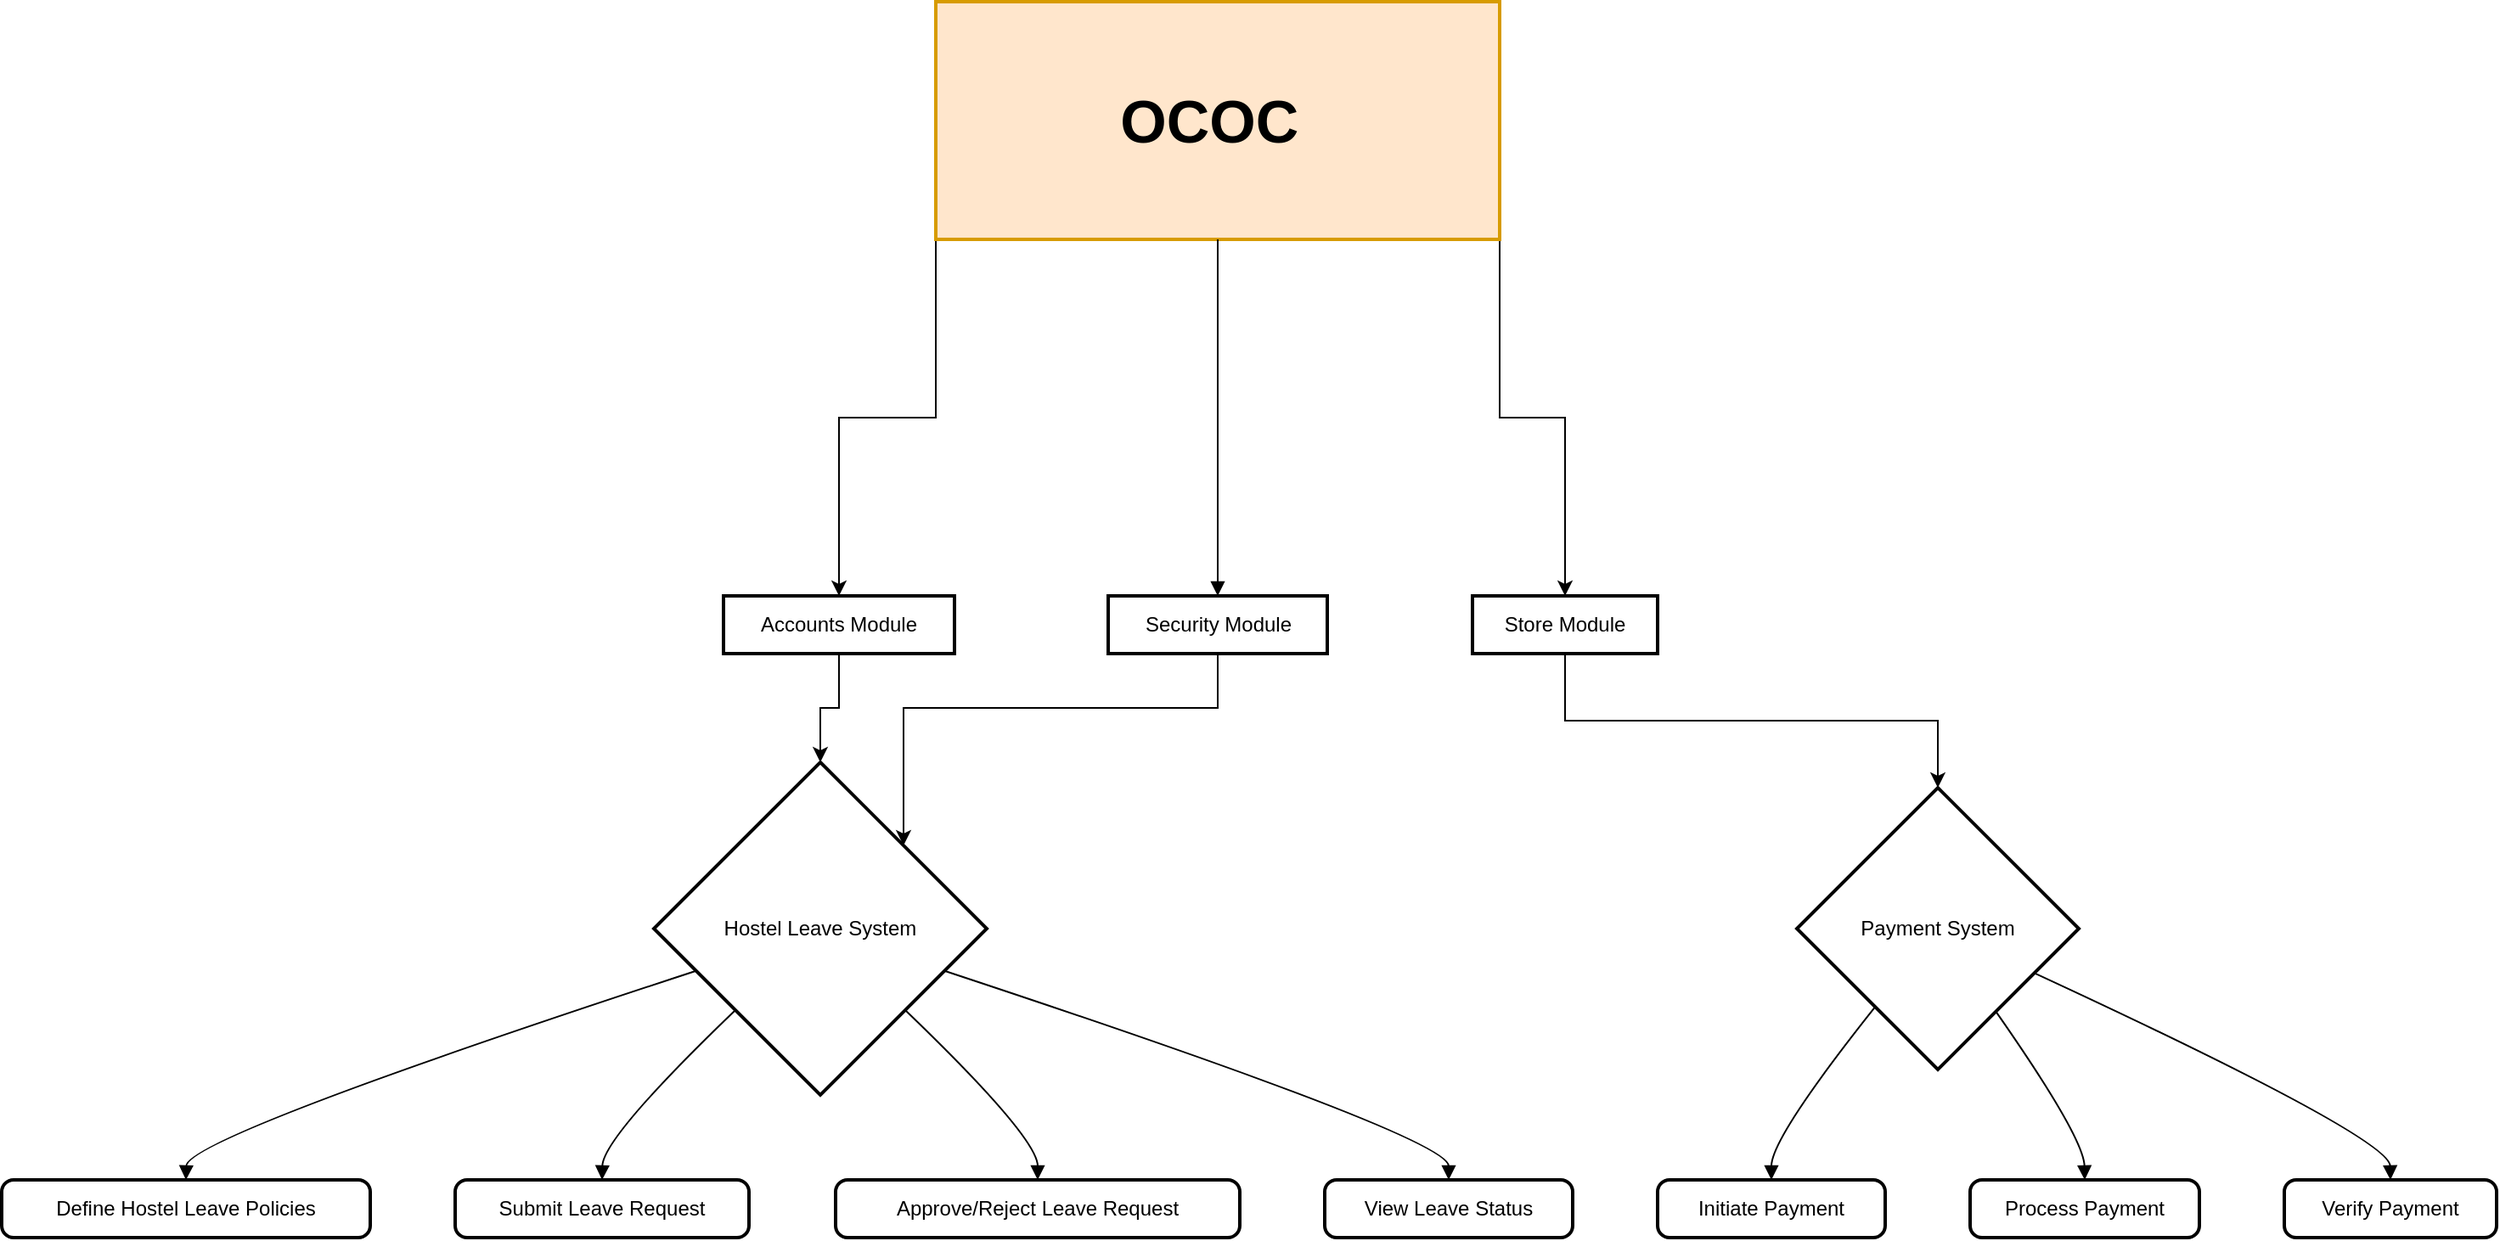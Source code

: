<mxfile version="24.6.4" type="github">
  <diagram name="Page-1" id="TxyFTd0AIJjV06XxXF0B">
    <mxGraphModel dx="3056" dy="2248" grid="1" gridSize="10" guides="1" tooltips="1" connect="1" arrows="1" fold="1" page="1" pageScale="1" pageWidth="850" pageHeight="1100" math="0" shadow="0">
      <root>
        <mxCell id="0" />
        <mxCell id="1" parent="0" />
        <mxCell id="ugKGl4crg6ub2bodnvXh-27" style="edgeStyle=orthogonalEdgeStyle;rounded=0;orthogonalLoop=1;jettySize=auto;html=1;exitX=0;exitY=1;exitDx=0;exitDy=0;entryX=0.5;entryY=0;entryDx=0;entryDy=0;" edge="1" parent="1" source="2" target="3">
          <mxGeometry relative="1" as="geometry" />
        </mxCell>
        <mxCell id="ugKGl4crg6ub2bodnvXh-28" style="edgeStyle=orthogonalEdgeStyle;rounded=0;orthogonalLoop=1;jettySize=auto;html=1;exitX=1;exitY=1;exitDx=0;exitDy=0;entryX=0.5;entryY=0;entryDx=0;entryDy=0;" edge="1" parent="1" source="2" target="5">
          <mxGeometry relative="1" as="geometry" />
        </mxCell>
        <mxCell id="2" value="OCOC " style="whiteSpace=wrap;strokeWidth=2;fontStyle=1;fillColor=#ffe6cc;strokeColor=#d79b00;fontSize=35;" parent="1" vertex="1">
          <mxGeometry x="550" y="-280" width="332" height="140" as="geometry" />
        </mxCell>
        <mxCell id="ugKGl4crg6ub2bodnvXh-29" style="edgeStyle=orthogonalEdgeStyle;rounded=0;orthogonalLoop=1;jettySize=auto;html=1;exitX=0.5;exitY=1;exitDx=0;exitDy=0;entryX=0.5;entryY=0;entryDx=0;entryDy=0;" edge="1" parent="1" source="3" target="6">
          <mxGeometry relative="1" as="geometry" />
        </mxCell>
        <mxCell id="3" value="Accounts Module" style="whiteSpace=wrap;strokeWidth=2;" parent="1" vertex="1">
          <mxGeometry x="425" y="70" width="136" height="34" as="geometry" />
        </mxCell>
        <mxCell id="ugKGl4crg6ub2bodnvXh-30" style="edgeStyle=orthogonalEdgeStyle;rounded=0;orthogonalLoop=1;jettySize=auto;html=1;exitX=0.5;exitY=1;exitDx=0;exitDy=0;entryX=1;entryY=0;entryDx=0;entryDy=0;" edge="1" parent="1" source="4" target="6">
          <mxGeometry relative="1" as="geometry" />
        </mxCell>
        <mxCell id="4" value="Security Module" style="whiteSpace=wrap;strokeWidth=2;" parent="1" vertex="1">
          <mxGeometry x="651.5" y="70" width="129" height="34" as="geometry" />
        </mxCell>
        <mxCell id="ugKGl4crg6ub2bodnvXh-31" style="edgeStyle=orthogonalEdgeStyle;rounded=0;orthogonalLoop=1;jettySize=auto;html=1;exitX=0.5;exitY=1;exitDx=0;exitDy=0;entryX=0.5;entryY=0;entryDx=0;entryDy=0;" edge="1" parent="1" source="5" target="7">
          <mxGeometry relative="1" as="geometry" />
        </mxCell>
        <mxCell id="5" value="Store Module" style="whiteSpace=wrap;strokeWidth=2;" parent="1" vertex="1">
          <mxGeometry x="866" y="70" width="109" height="34" as="geometry" />
        </mxCell>
        <mxCell id="6" value="Hostel Leave System" style="rhombus;strokeWidth=2;whiteSpace=wrap;" parent="1" vertex="1">
          <mxGeometry x="384" y="168" width="196" height="196" as="geometry" />
        </mxCell>
        <mxCell id="7" value="Payment System" style="rhombus;strokeWidth=2;whiteSpace=wrap;" parent="1" vertex="1">
          <mxGeometry x="1057" y="183" width="166" height="166" as="geometry" />
        </mxCell>
        <mxCell id="8" value="Define Hostel Leave Policies" style="rounded=1;absoluteArcSize=1;arcSize=14;whiteSpace=wrap;strokeWidth=2;" parent="1" vertex="1">
          <mxGeometry y="414" width="217" height="34" as="geometry" />
        </mxCell>
        <mxCell id="9" value="Submit Leave Request" style="rounded=1;absoluteArcSize=1;arcSize=14;whiteSpace=wrap;strokeWidth=2;" parent="1" vertex="1">
          <mxGeometry x="267" y="414" width="173" height="34" as="geometry" />
        </mxCell>
        <mxCell id="10" value="Approve/Reject Leave Request" style="rounded=1;absoluteArcSize=1;arcSize=14;whiteSpace=wrap;strokeWidth=2;" parent="1" vertex="1">
          <mxGeometry x="491" y="414" width="238" height="34" as="geometry" />
        </mxCell>
        <mxCell id="11" value="View Leave Status" style="rounded=1;absoluteArcSize=1;arcSize=14;whiteSpace=wrap;strokeWidth=2;" parent="1" vertex="1">
          <mxGeometry x="779" y="414" width="146" height="34" as="geometry" />
        </mxCell>
        <mxCell id="12" value="Initiate Payment" style="rounded=1;absoluteArcSize=1;arcSize=14;whiteSpace=wrap;strokeWidth=2;" parent="1" vertex="1">
          <mxGeometry x="975" y="414" width="134" height="34" as="geometry" />
        </mxCell>
        <mxCell id="13" value="Process Payment" style="rounded=1;absoluteArcSize=1;arcSize=14;whiteSpace=wrap;strokeWidth=2;" parent="1" vertex="1">
          <mxGeometry x="1159" y="414" width="135" height="34" as="geometry" />
        </mxCell>
        <mxCell id="14" value="Verify Payment" style="rounded=1;absoluteArcSize=1;arcSize=14;whiteSpace=wrap;strokeWidth=2;" parent="1" vertex="1">
          <mxGeometry x="1344" y="414" width="125" height="34" as="geometry" />
        </mxCell>
        <mxCell id="16" value="" style="curved=1;startArrow=none;endArrow=block;exitX=0.5;exitY=1;entryX=0.5;entryY=0;" parent="1" source="2" target="4" edge="1">
          <mxGeometry relative="1" as="geometry">
            <Array as="points" />
          </mxGeometry>
        </mxCell>
        <mxCell id="20" value="" style="curved=1;startArrow=none;endArrow=block;exitX=0;exitY=0.67;entryX=0.5;entryY=0.01;" parent="1" source="6" target="8" edge="1">
          <mxGeometry relative="1" as="geometry">
            <Array as="points">
              <mxPoint x="109" y="389" />
            </Array>
          </mxGeometry>
        </mxCell>
        <mxCell id="21" value="" style="curved=1;startArrow=none;endArrow=block;exitX=0;exitY=0.98;entryX=0.5;entryY=0.01;" parent="1" source="6" target="9" edge="1">
          <mxGeometry relative="1" as="geometry">
            <Array as="points">
              <mxPoint x="354" y="389" />
            </Array>
          </mxGeometry>
        </mxCell>
        <mxCell id="22" value="" style="curved=1;startArrow=none;endArrow=block;exitX=1;exitY=0.98;entryX=0.5;entryY=0.01;" parent="1" source="6" target="10" edge="1">
          <mxGeometry relative="1" as="geometry">
            <Array as="points">
              <mxPoint x="610" y="389" />
            </Array>
          </mxGeometry>
        </mxCell>
        <mxCell id="23" value="" style="curved=1;startArrow=none;endArrow=block;exitX=1;exitY=0.67;entryX=0.5;entryY=0.01;" parent="1" source="6" target="11" edge="1">
          <mxGeometry relative="1" as="geometry">
            <Array as="points">
              <mxPoint x="852" y="389" />
            </Array>
          </mxGeometry>
        </mxCell>
        <mxCell id="24" value="" style="curved=1;startArrow=none;endArrow=block;exitX=0.1;exitY=1;entryX=0.5;entryY=0.01;" parent="1" source="7" target="12" edge="1">
          <mxGeometry relative="1" as="geometry">
            <Array as="points">
              <mxPoint x="1042" y="389" />
            </Array>
          </mxGeometry>
        </mxCell>
        <mxCell id="25" value="" style="curved=1;startArrow=none;endArrow=block;exitX=0.85;exitY=1;entryX=0.5;entryY=0.01;" parent="1" source="7" target="13" edge="1">
          <mxGeometry relative="1" as="geometry">
            <Array as="points">
              <mxPoint x="1226" y="389" />
            </Array>
          </mxGeometry>
        </mxCell>
        <mxCell id="26" value="" style="curved=1;startArrow=none;endArrow=block;exitX=1;exitY=0.73;entryX=0.5;entryY=0.01;" parent="1" source="7" target="14" edge="1">
          <mxGeometry relative="1" as="geometry">
            <Array as="points">
              <mxPoint x="1406" y="389" />
            </Array>
          </mxGeometry>
        </mxCell>
      </root>
    </mxGraphModel>
  </diagram>
</mxfile>
